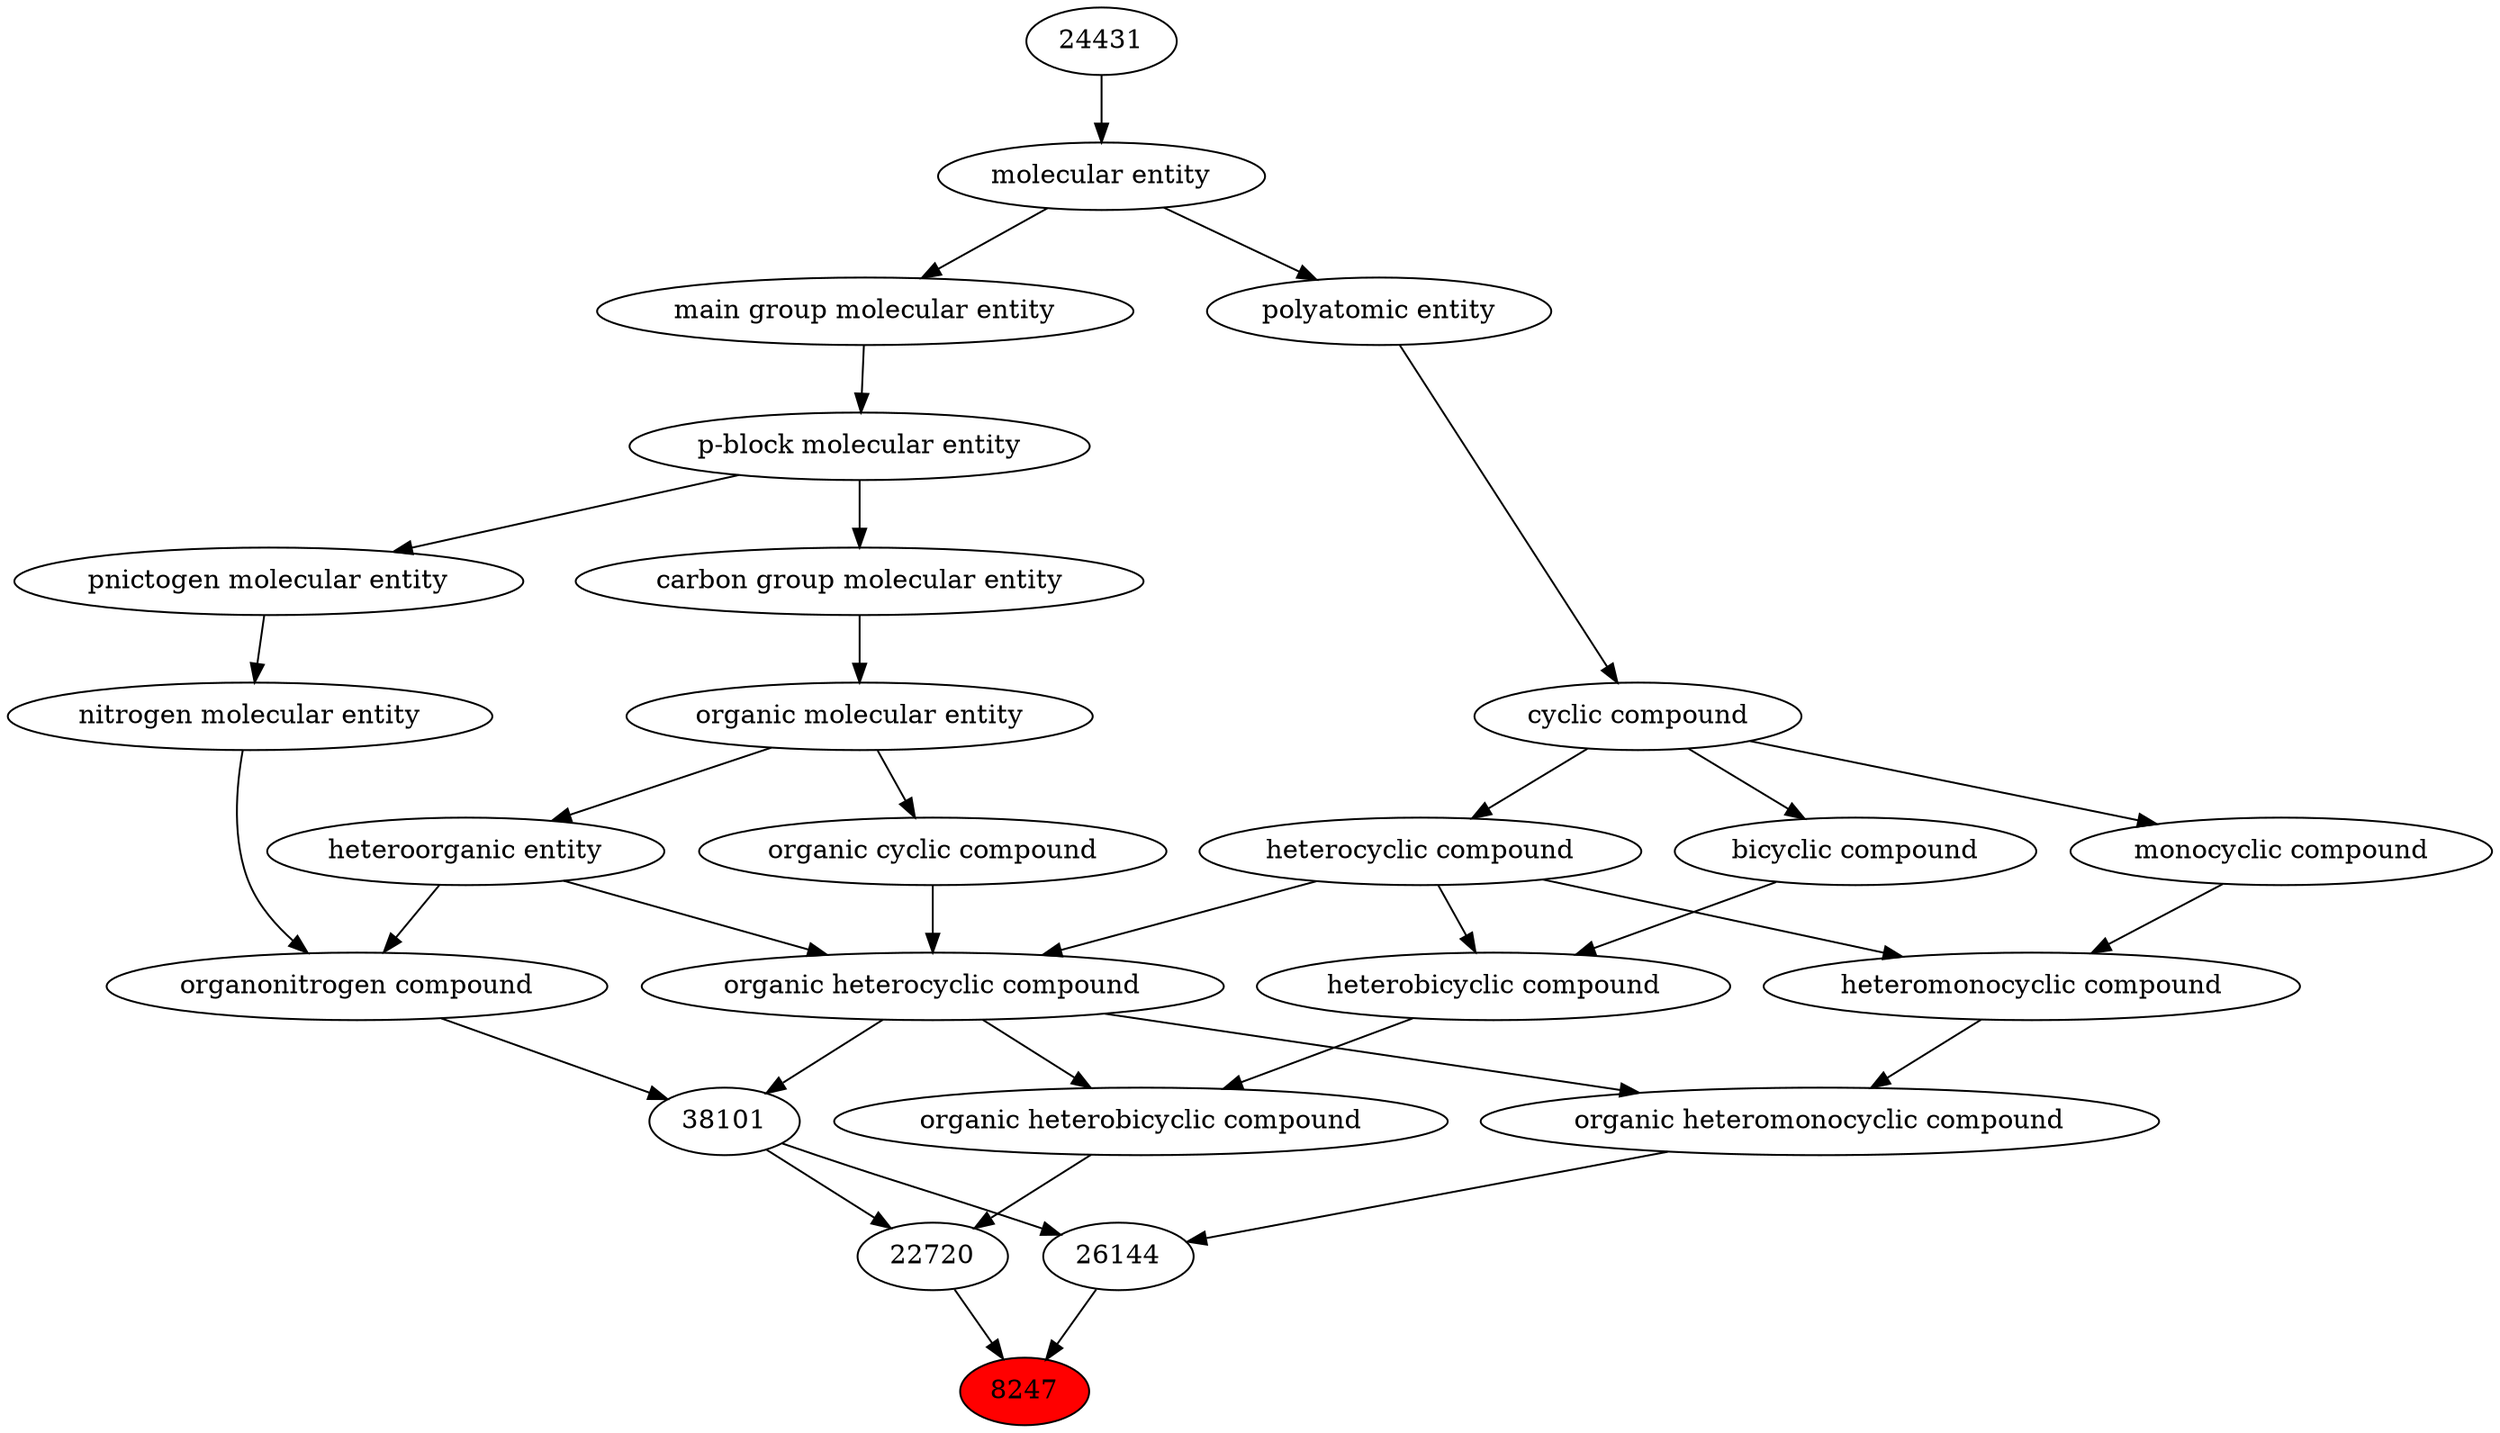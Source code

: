 digraph tree{ 
8247 [label="8247" fillcolor=red style=filled]
22720 -> 8247
26144 -> 8247
22720 [label="22720"]
38101 -> 22720
27171 -> 22720
26144 [label="26144"]
38101 -> 26144
25693 -> 26144
38101 [label="38101"]
24532 -> 38101
35352 -> 38101
27171 [label="organic heterobicyclic compound"]
33672 -> 27171
24532 -> 27171
25693 [label="organic heteromonocyclic compound"]
33670 -> 25693
24532 -> 25693
24532 [label="organic heterocyclic compound"]
33285 -> 24532
33832 -> 24532
5686 -> 24532
35352 [label="organonitrogen compound"]
51143 -> 35352
33285 -> 35352
33672 [label="heterobicyclic compound"]
33636 -> 33672
5686 -> 33672
33670 [label="heteromonocyclic compound"]
5686 -> 33670
33661 -> 33670
33285 [label="heteroorganic entity"]
50860 -> 33285
33832 [label="organic cyclic compound"]
50860 -> 33832
5686 [label="heterocyclic compound"]
33595 -> 5686
51143 [label="nitrogen molecular entity"]
33302 -> 51143
33636 [label="bicyclic compound"]
33595 -> 33636
33661 [label="monocyclic compound"]
33595 -> 33661
50860 [label="organic molecular entity"]
33582 -> 50860
33595 [label="cyclic compound"]
36357 -> 33595
33302 [label="pnictogen molecular entity"]
33675 -> 33302
33582 [label="carbon group molecular entity"]
33675 -> 33582
36357 [label="polyatomic entity"]
23367 -> 36357
33675 [label="p-block molecular entity"]
33579 -> 33675
23367 [label="molecular entity"]
24431 -> 23367
33579 [label="main group molecular entity"]
23367 -> 33579
24431 [label="24431"]
}